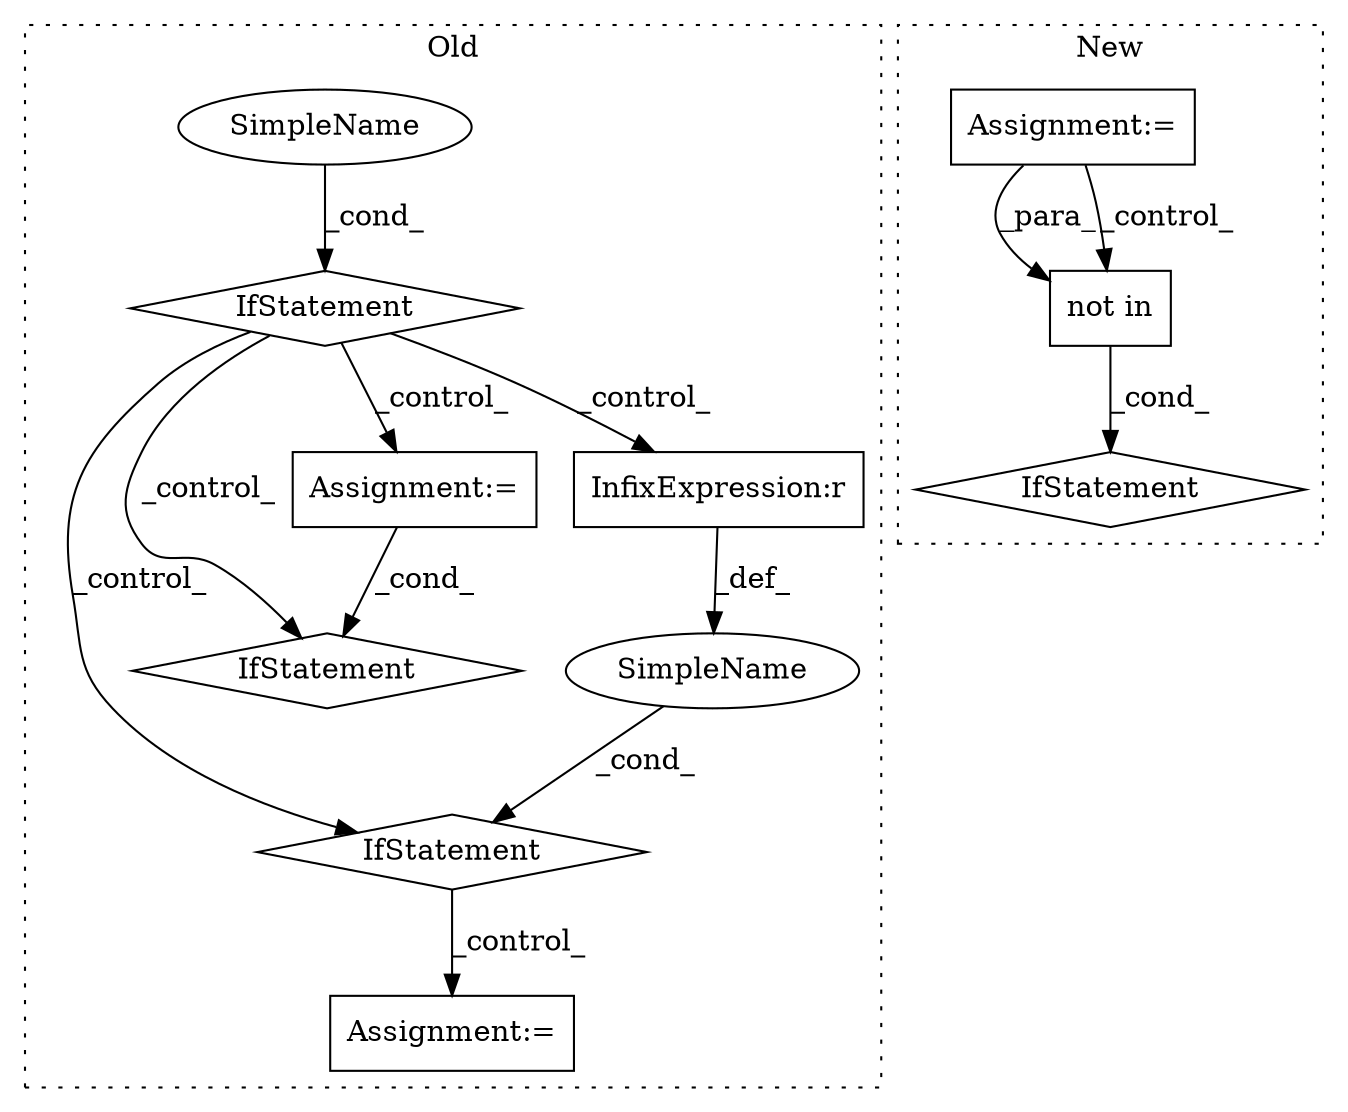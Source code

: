 digraph G {
subgraph cluster0 {
1 [label="IfStatement" a="25" s="3661,3698" l="8,2" shape="diamond"];
4 [label="Assignment:=" a="7" s="4208" l="1" shape="box"];
5 [label="SimpleName" a="42" s="" l="" shape="ellipse"];
6 [label="Assignment:=" a="7" s="3942" l="1" shape="box"];
7 [label="IfStatement" a="25" s="4164,4183" l="4,2" shape="diamond"];
8 [label="SimpleName" a="42" s="" l="" shape="ellipse"];
9 [label="InfixExpression:r" a="27" s="4172" l="4" shape="box"];
10 [label="IfStatement" a="25" s="4052,4069" l="4,2" shape="diamond"];
label = "Old";
style="dotted";
}
subgraph cluster1 {
2 [label="not in" a="108" s="2377" l="21" shape="box"];
3 [label="IfStatement" a="25" s="2367,2398" l="10,2" shape="diamond"];
11 [label="Assignment:=" a="7" s="2288,2357" l="53,2" shape="box"];
label = "New";
style="dotted";
}
1 -> 10 [label="_control_"];
1 -> 7 [label="_control_"];
1 -> 9 [label="_control_"];
1 -> 6 [label="_control_"];
2 -> 3 [label="_cond_"];
5 -> 1 [label="_cond_"];
6 -> 10 [label="_cond_"];
7 -> 4 [label="_control_"];
8 -> 7 [label="_cond_"];
9 -> 8 [label="_def_"];
11 -> 2 [label="_para_"];
11 -> 2 [label="_control_"];
}